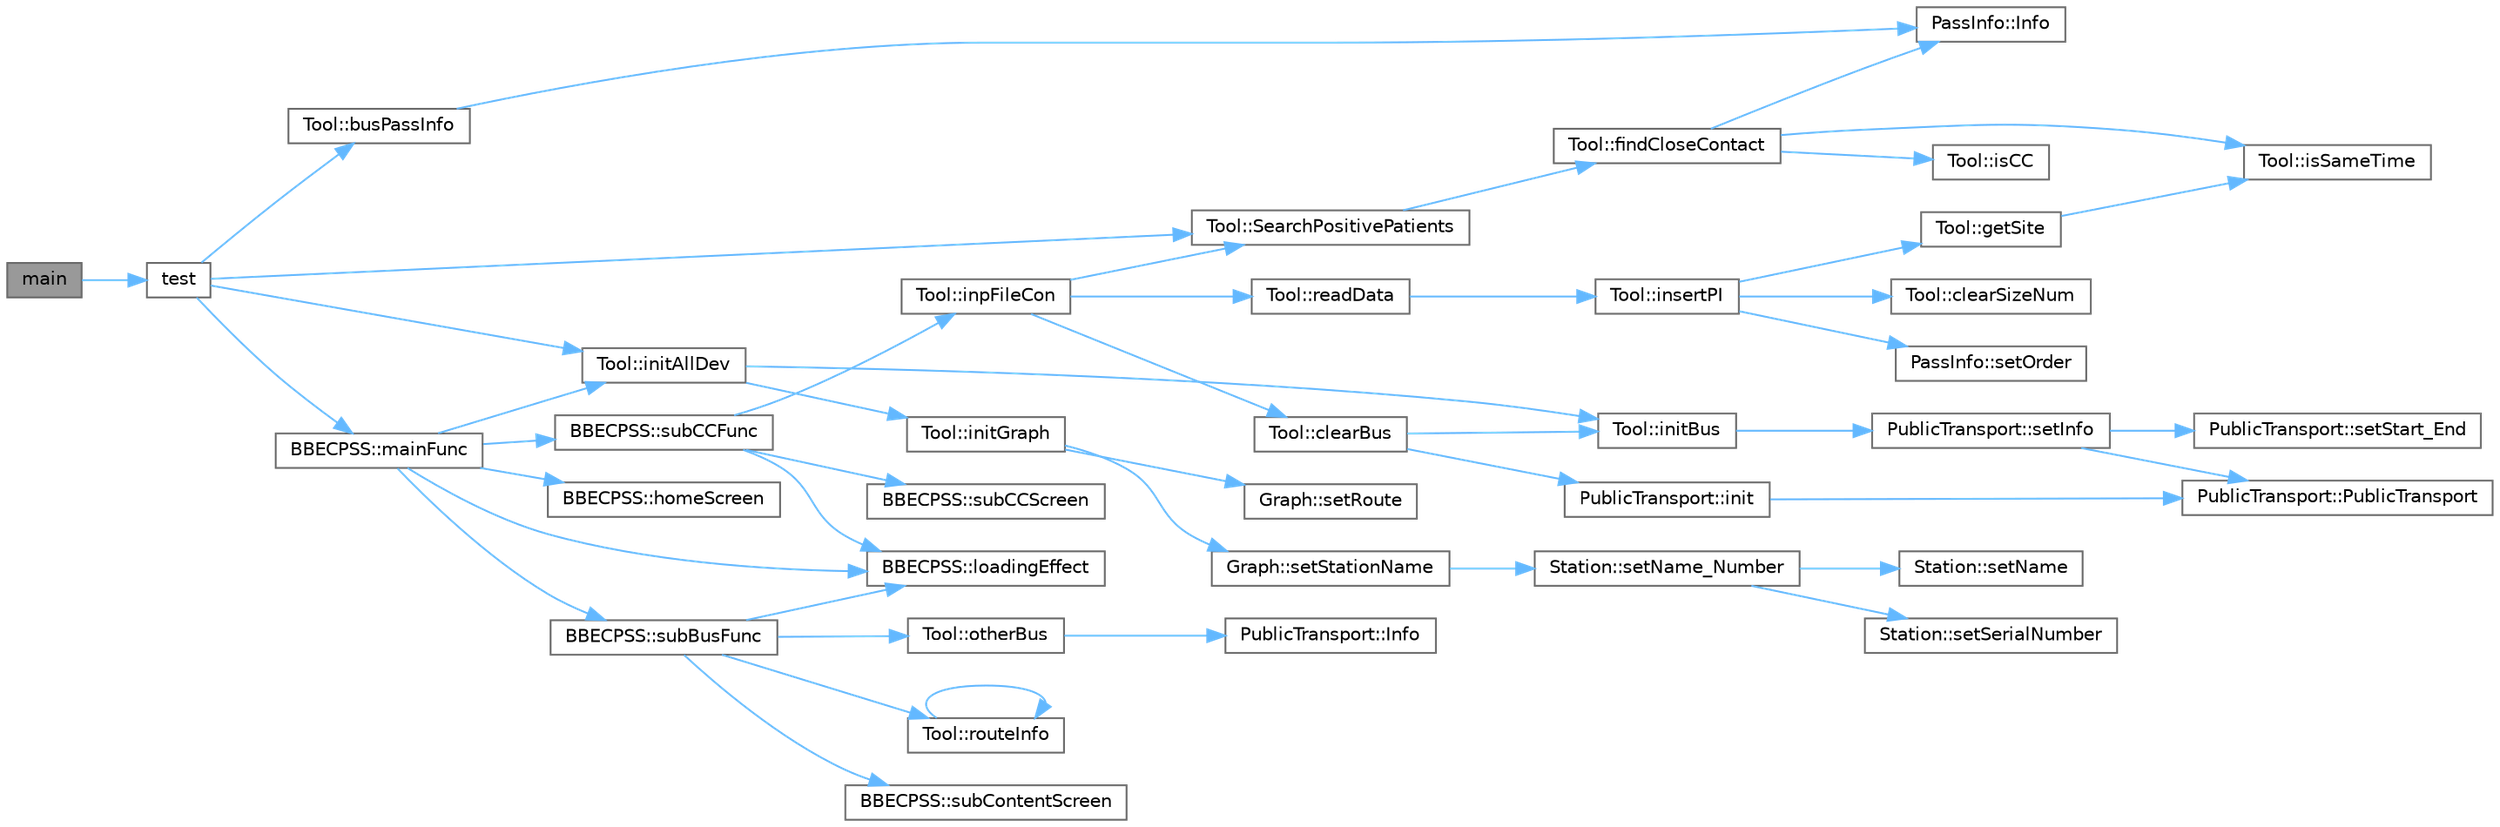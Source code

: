 digraph "main"
{
 // LATEX_PDF_SIZE
  bgcolor="transparent";
  edge [fontname=Helvetica,fontsize=10,labelfontname=Helvetica,labelfontsize=10];
  node [fontname=Helvetica,fontsize=10,shape=box,height=0.2,width=0.4];
  rankdir="LR";
  Node1 [label="main",height=0.2,width=0.4,color="gray40", fillcolor="grey60", style="filled", fontcolor="black",tooltip=" "];
  Node1 -> Node2 [color="steelblue1",style="solid"];
  Node2 [label="test",height=0.2,width=0.4,color="grey40", fillcolor="white", style="filled",URL="$_personnel_check_system_8cpp.html#ae1a3968e7947464bee7714f6d43b7002",tooltip=" "];
  Node2 -> Node3 [color="steelblue1",style="solid"];
  Node3 [label="Tool::busPassInfo",height=0.2,width=0.4,color="grey40", fillcolor="white", style="filled",URL="$class_tool.html#aee17eedf7ae25d97ced516a7f556b0ac",tooltip=" "];
  Node3 -> Node4 [color="steelblue1",style="solid"];
  Node4 [label="PassInfo::Info",height=0.2,width=0.4,color="grey40", fillcolor="white", style="filled",URL="$class_pass_info.html#a9223156da3341f5f0e2982a51d9e4e07",tooltip=" "];
  Node2 -> Node5 [color="steelblue1",style="solid"];
  Node5 [label="Tool::initAllDev",height=0.2,width=0.4,color="grey40", fillcolor="white", style="filled",URL="$class_tool.html#a2df453b2252b92e8cf837a33c0799d4d",tooltip=" "];
  Node5 -> Node6 [color="steelblue1",style="solid"];
  Node6 [label="Tool::initBus",height=0.2,width=0.4,color="grey40", fillcolor="white", style="filled",URL="$class_tool.html#a6840d3b123c12e7169cee7319db8bc79",tooltip=" "];
  Node6 -> Node7 [color="steelblue1",style="solid"];
  Node7 [label="PublicTransport::setInfo",height=0.2,width=0.4,color="grey40", fillcolor="white", style="filled",URL="$class_public_transport.html#aa8468bb3e9a726a2ff03ac62c3c3be58",tooltip=" "];
  Node7 -> Node8 [color="steelblue1",style="solid"];
  Node8 [label="PublicTransport::PublicTransport",height=0.2,width=0.4,color="grey40", fillcolor="white", style="filled",URL="$class_public_transport.html#a9f0f499787be68176da4499798709ecb",tooltip=" "];
  Node7 -> Node9 [color="steelblue1",style="solid"];
  Node9 [label="PublicTransport::setStart_End",height=0.2,width=0.4,color="grey40", fillcolor="white", style="filled",URL="$class_public_transport.html#a2581aa812dc0e266a11df4ee35d1fc10",tooltip=" "];
  Node5 -> Node10 [color="steelblue1",style="solid"];
  Node10 [label="Tool::initGraph",height=0.2,width=0.4,color="grey40", fillcolor="white", style="filled",URL="$class_tool.html#a4d0c0bde0308c1fe932253b7ac22a7ae",tooltip=" "];
  Node10 -> Node11 [color="steelblue1",style="solid"];
  Node11 [label="Graph::setRoute",height=0.2,width=0.4,color="grey40", fillcolor="white", style="filled",URL="$class_graph.html#a906e9062d91eed9e1bb5747a842721c9",tooltip=" "];
  Node10 -> Node12 [color="steelblue1",style="solid"];
  Node12 [label="Graph::setStationName",height=0.2,width=0.4,color="grey40", fillcolor="white", style="filled",URL="$class_graph.html#a326632bf48221a9621c057b6a2a4f388",tooltip=" "];
  Node12 -> Node13 [color="steelblue1",style="solid"];
  Node13 [label="Station::setName_Number",height=0.2,width=0.4,color="grey40", fillcolor="white", style="filled",URL="$class_station.html#ad9fdabf7c7726195e85682ab0f7d49f5",tooltip=" "];
  Node13 -> Node14 [color="steelblue1",style="solid"];
  Node14 [label="Station::setName",height=0.2,width=0.4,color="grey40", fillcolor="white", style="filled",URL="$class_station.html#a6e41c9f0a2a6f702d2323fd9a7a8acdf",tooltip=" "];
  Node13 -> Node15 [color="steelblue1",style="solid"];
  Node15 [label="Station::setSerialNumber",height=0.2,width=0.4,color="grey40", fillcolor="white", style="filled",URL="$class_station.html#a0d2374779a2da2bbb34f447853ebbb1a",tooltip=" "];
  Node2 -> Node16 [color="steelblue1",style="solid"];
  Node16 [label="BBECPSS::mainFunc",height=0.2,width=0.4,color="grey40", fillcolor="white", style="filled",URL="$class_b_b_e_c_p_s_s.html#aa1fd6b366c747981af15275b110eab69",tooltip=" "];
  Node16 -> Node17 [color="steelblue1",style="solid"];
  Node17 [label="BBECPSS::homeScreen",height=0.2,width=0.4,color="grey40", fillcolor="white", style="filled",URL="$class_b_b_e_c_p_s_s.html#ab6077f8cccfd9942ea0b4bde215962ef",tooltip=" "];
  Node16 -> Node5 [color="steelblue1",style="solid"];
  Node16 -> Node18 [color="steelblue1",style="solid"];
  Node18 [label="BBECPSS::loadingEffect",height=0.2,width=0.4,color="grey40", fillcolor="white", style="filled",URL="$class_b_b_e_c_p_s_s.html#ae129be5558914aab849f3f5dc0bb86c0",tooltip=" "];
  Node16 -> Node19 [color="steelblue1",style="solid"];
  Node19 [label="BBECPSS::subBusFunc",height=0.2,width=0.4,color="grey40", fillcolor="white", style="filled",URL="$class_b_b_e_c_p_s_s.html#a8d38f014ef6516537ff56f7eb996b309",tooltip=" "];
  Node19 -> Node18 [color="steelblue1",style="solid"];
  Node19 -> Node20 [color="steelblue1",style="solid"];
  Node20 [label="Tool::otherBus",height=0.2,width=0.4,color="grey40", fillcolor="white", style="filled",URL="$class_tool.html#ac7b209dc86c941d0d1c4e4c5bdd763c2",tooltip=" "];
  Node20 -> Node21 [color="steelblue1",style="solid"];
  Node21 [label="PublicTransport::Info",height=0.2,width=0.4,color="grey40", fillcolor="white", style="filled",URL="$class_public_transport.html#a6c5d4e433a06219fa7947fab8dd088e6",tooltip=" "];
  Node19 -> Node22 [color="steelblue1",style="solid"];
  Node22 [label="Tool::routeInfo",height=0.2,width=0.4,color="grey40", fillcolor="white", style="filled",URL="$class_tool.html#af5d9375dbde114d55131ef6fb4633436",tooltip=" "];
  Node22 -> Node22 [color="steelblue1",style="solid"];
  Node19 -> Node23 [color="steelblue1",style="solid"];
  Node23 [label="BBECPSS::subContentScreen",height=0.2,width=0.4,color="grey40", fillcolor="white", style="filled",URL="$class_b_b_e_c_p_s_s.html#a40b0104203523df2b1af8448c8bf0724",tooltip=" "];
  Node16 -> Node24 [color="steelblue1",style="solid"];
  Node24 [label="BBECPSS::subCCFunc",height=0.2,width=0.4,color="grey40", fillcolor="white", style="filled",URL="$class_b_b_e_c_p_s_s.html#a8d8a502c18372a06c5ab833cc05aa87d",tooltip=" "];
  Node24 -> Node25 [color="steelblue1",style="solid"];
  Node25 [label="Tool::inpFileCon",height=0.2,width=0.4,color="grey40", fillcolor="white", style="filled",URL="$class_tool.html#a27f5df74441a7b721ce2efe2ab93247d",tooltip=" "];
  Node25 -> Node26 [color="steelblue1",style="solid"];
  Node26 [label="Tool::clearBus",height=0.2,width=0.4,color="grey40", fillcolor="white", style="filled",URL="$class_tool.html#a620c05779a2f83ca0cf8c06494dcbb4d",tooltip=" "];
  Node26 -> Node27 [color="steelblue1",style="solid"];
  Node27 [label="PublicTransport::init",height=0.2,width=0.4,color="grey40", fillcolor="white", style="filled",URL="$class_public_transport.html#a84c6f84ec1531a111d3fd4c133f5cae2",tooltip=" "];
  Node27 -> Node8 [color="steelblue1",style="solid"];
  Node26 -> Node6 [color="steelblue1",style="solid"];
  Node25 -> Node28 [color="steelblue1",style="solid"];
  Node28 [label="Tool::readData",height=0.2,width=0.4,color="grey40", fillcolor="white", style="filled",URL="$class_tool.html#a92bd5a4e3fe5524520d10b9bc5c6eb73",tooltip=" "];
  Node28 -> Node29 [color="steelblue1",style="solid"];
  Node29 [label="Tool::insertPI",height=0.2,width=0.4,color="grey40", fillcolor="white", style="filled",URL="$class_tool.html#ad5e0411a61f42a5b6b6693eb29a509f1",tooltip=" "];
  Node29 -> Node30 [color="steelblue1",style="solid"];
  Node30 [label="Tool::clearSizeNum",height=0.2,width=0.4,color="grey40", fillcolor="white", style="filled",URL="$class_tool.html#aa1b42f59ce28eb5e2b31cb3f018b445f",tooltip=" "];
  Node29 -> Node31 [color="steelblue1",style="solid"];
  Node31 [label="Tool::getSite",height=0.2,width=0.4,color="grey40", fillcolor="white", style="filled",URL="$class_tool.html#a33159fc2caa88be64cac05a1d1f033b9",tooltip=" "];
  Node31 -> Node32 [color="steelblue1",style="solid"];
  Node32 [label="Tool::isSameTime",height=0.2,width=0.4,color="grey40", fillcolor="white", style="filled",URL="$class_tool.html#adf29537c8c743fb3a899b653850e3f3a",tooltip=" "];
  Node29 -> Node33 [color="steelblue1",style="solid"];
  Node33 [label="PassInfo::setOrder",height=0.2,width=0.4,color="grey40", fillcolor="white", style="filled",URL="$class_pass_info.html#a56ceb8a46863a0615a3a63a76dd45494",tooltip=" "];
  Node25 -> Node34 [color="steelblue1",style="solid"];
  Node34 [label="Tool::SearchPositivePatients",height=0.2,width=0.4,color="grey40", fillcolor="white", style="filled",URL="$class_tool.html#a2a58212183a529ec0f6e6bfa07ba890c",tooltip=" "];
  Node34 -> Node35 [color="steelblue1",style="solid"];
  Node35 [label="Tool::findCloseContact",height=0.2,width=0.4,color="grey40", fillcolor="white", style="filled",URL="$class_tool.html#a3b52d9a5cfb1c0ebe8096dc9db796aa1",tooltip=" "];
  Node35 -> Node4 [color="steelblue1",style="solid"];
  Node35 -> Node36 [color="steelblue1",style="solid"];
  Node36 [label="Tool::isCC",height=0.2,width=0.4,color="grey40", fillcolor="white", style="filled",URL="$class_tool.html#a6eedae1e44e1938b0bf0813c422f34f2",tooltip=" "];
  Node35 -> Node32 [color="steelblue1",style="solid"];
  Node24 -> Node18 [color="steelblue1",style="solid"];
  Node24 -> Node37 [color="steelblue1",style="solid"];
  Node37 [label="BBECPSS::subCCScreen",height=0.2,width=0.4,color="grey40", fillcolor="white", style="filled",URL="$class_b_b_e_c_p_s_s.html#a1e295bbc4d2e1ef8ec7273c349502e84",tooltip=" "];
  Node2 -> Node34 [color="steelblue1",style="solid"];
}
